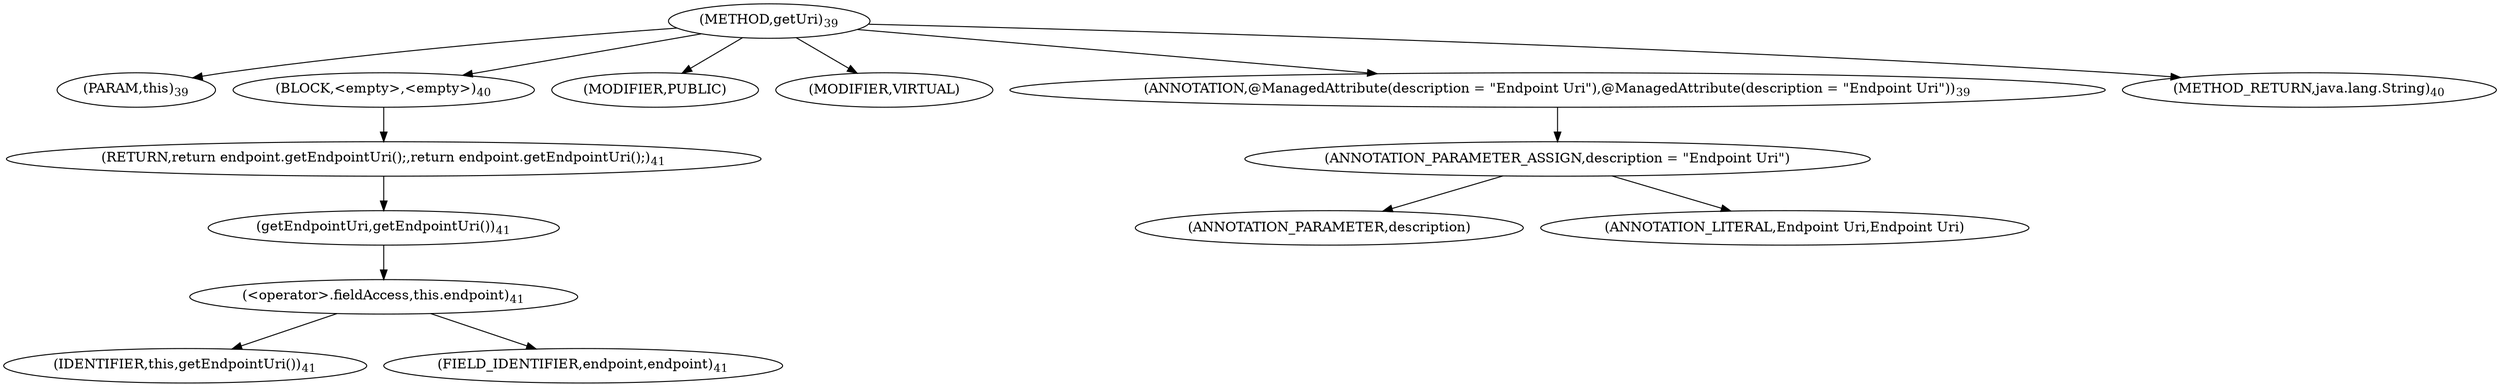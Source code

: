 digraph "getUri" {  
"42" [label = <(METHOD,getUri)<SUB>39</SUB>> ]
"43" [label = <(PARAM,this)<SUB>39</SUB>> ]
"44" [label = <(BLOCK,&lt;empty&gt;,&lt;empty&gt;)<SUB>40</SUB>> ]
"45" [label = <(RETURN,return endpoint.getEndpointUri();,return endpoint.getEndpointUri();)<SUB>41</SUB>> ]
"46" [label = <(getEndpointUri,getEndpointUri())<SUB>41</SUB>> ]
"47" [label = <(&lt;operator&gt;.fieldAccess,this.endpoint)<SUB>41</SUB>> ]
"48" [label = <(IDENTIFIER,this,getEndpointUri())<SUB>41</SUB>> ]
"49" [label = <(FIELD_IDENTIFIER,endpoint,endpoint)<SUB>41</SUB>> ]
"50" [label = <(MODIFIER,PUBLIC)> ]
"51" [label = <(MODIFIER,VIRTUAL)> ]
"52" [label = <(ANNOTATION,@ManagedAttribute(description = &quot;Endpoint Uri&quot;),@ManagedAttribute(description = &quot;Endpoint Uri&quot;))<SUB>39</SUB>> ]
"53" [label = <(ANNOTATION_PARAMETER_ASSIGN,description = &quot;Endpoint Uri&quot;)> ]
"54" [label = <(ANNOTATION_PARAMETER,description)> ]
"55" [label = <(ANNOTATION_LITERAL,Endpoint Uri,Endpoint Uri)> ]
"56" [label = <(METHOD_RETURN,java.lang.String)<SUB>40</SUB>> ]
  "42" -> "43" 
  "42" -> "44" 
  "42" -> "50" 
  "42" -> "51" 
  "42" -> "52" 
  "42" -> "56" 
  "44" -> "45" 
  "45" -> "46" 
  "46" -> "47" 
  "47" -> "48" 
  "47" -> "49" 
  "52" -> "53" 
  "53" -> "54" 
  "53" -> "55" 
}
